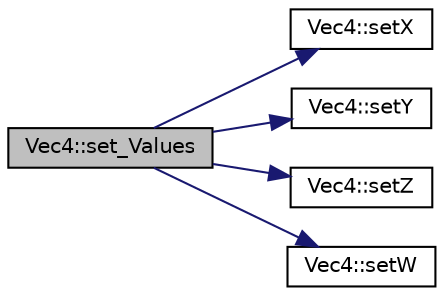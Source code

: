 digraph "Vec4::set_Values"
{
 // INTERACTIVE_SVG=YES
 // LATEX_PDF_SIZE
  edge [fontname="Helvetica",fontsize="10",labelfontname="Helvetica",labelfontsize="10"];
  node [fontname="Helvetica",fontsize="10",shape=record];
  rankdir="LR";
  Node50 [label="Vec4::set_Values",height=0.2,width=0.4,color="black", fillcolor="grey75", style="filled", fontcolor="black",tooltip=" "];
  Node50 -> Node51 [color="midnightblue",fontsize="10",style="solid",fontname="Helvetica"];
  Node51 [label="Vec4::setX",height=0.2,width=0.4,color="black", fillcolor="white", style="filled",URL="$class_vec4.html#a9f4e3566a9d832a0b1de1e6dbd9c6dbd",tooltip=" "];
  Node50 -> Node52 [color="midnightblue",fontsize="10",style="solid",fontname="Helvetica"];
  Node52 [label="Vec4::setY",height=0.2,width=0.4,color="black", fillcolor="white", style="filled",URL="$class_vec4.html#a61084f24df2d63808656dc0a038a0ed7",tooltip=" "];
  Node50 -> Node53 [color="midnightblue",fontsize="10",style="solid",fontname="Helvetica"];
  Node53 [label="Vec4::setZ",height=0.2,width=0.4,color="black", fillcolor="white", style="filled",URL="$class_vec4.html#aaa54409c9cea008742d4fd28a8a1b8d9",tooltip=" "];
  Node50 -> Node54 [color="midnightblue",fontsize="10",style="solid",fontname="Helvetica"];
  Node54 [label="Vec4::setW",height=0.2,width=0.4,color="black", fillcolor="white", style="filled",URL="$class_vec4.html#ad347e47a5371a8663d6b19c3bfaf4154",tooltip=" "];
}
